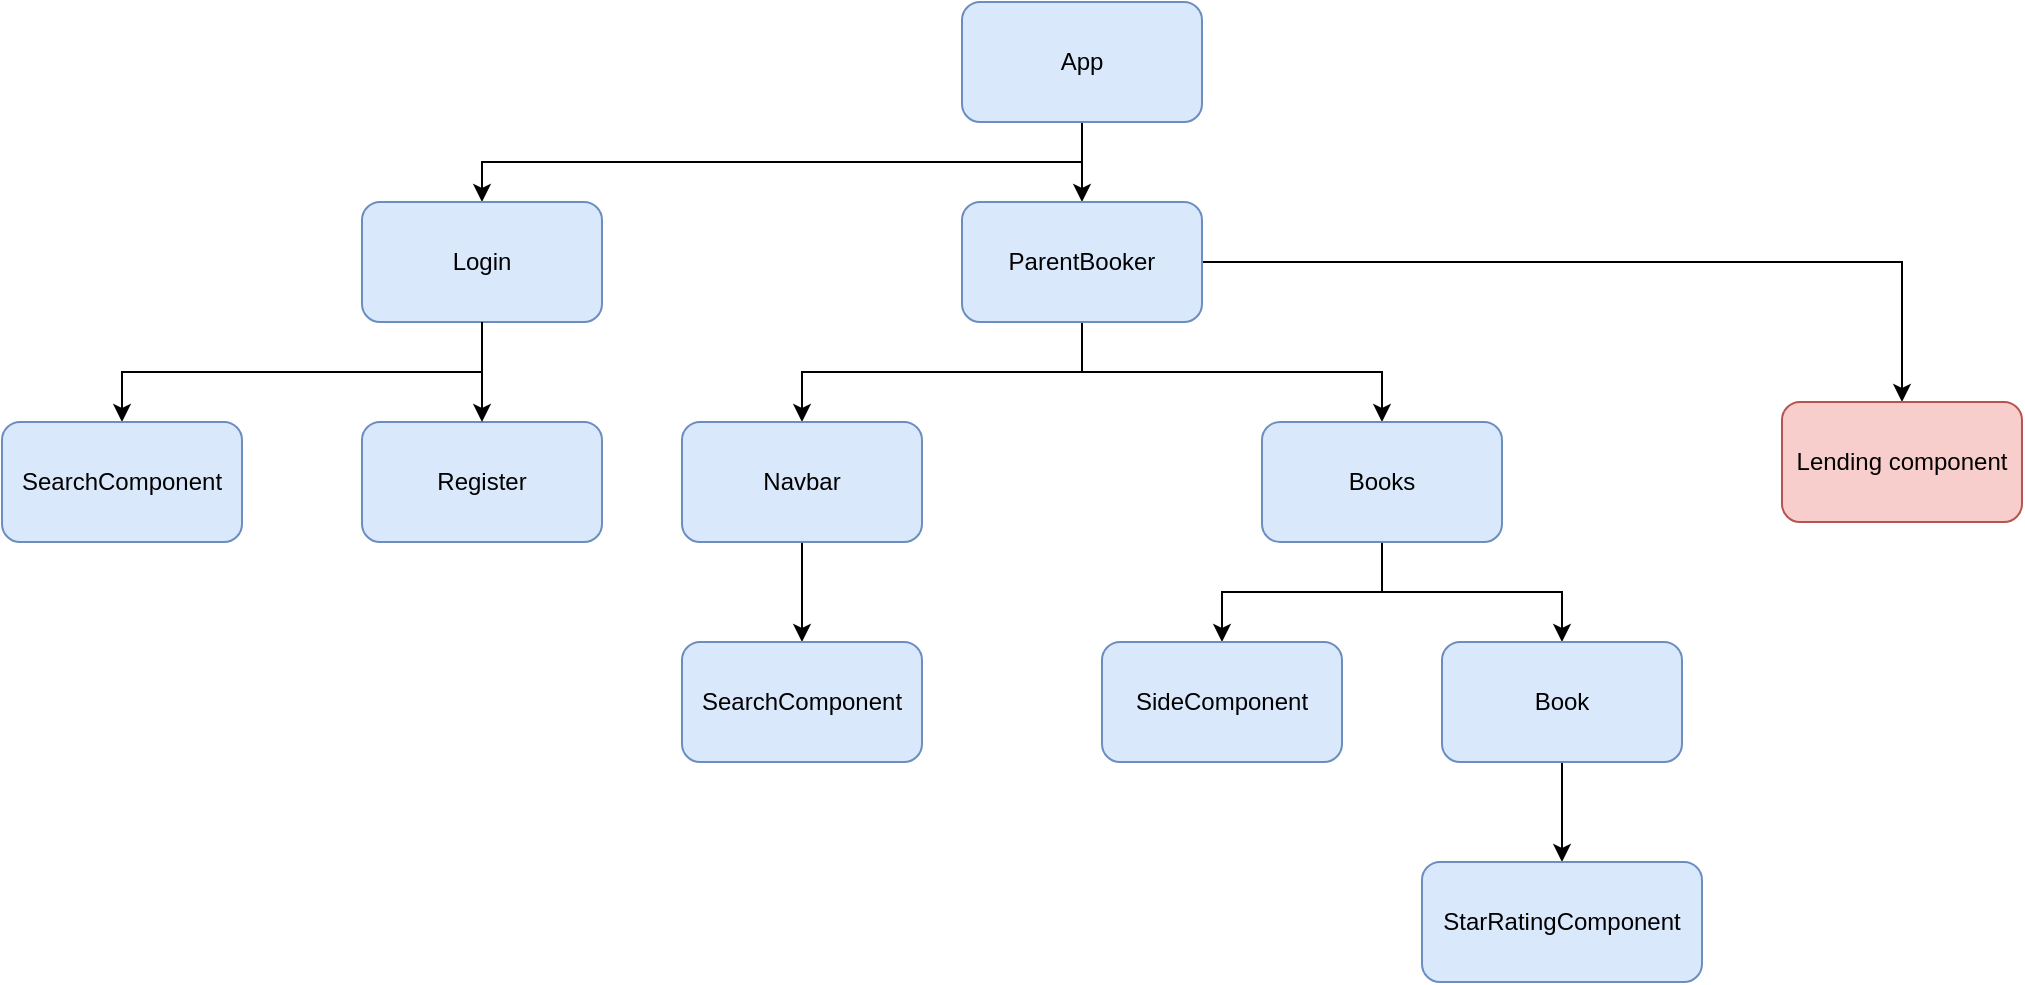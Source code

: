 <mxfile version="12.1.4" type="device" pages="1"><diagram id="tv-jv9RC_3fFOing-9Og" name="Page-1"><mxGraphModel dx="2262" dy="710" grid="1" gridSize="10" guides="1" tooltips="1" connect="1" arrows="1" fold="1" page="1" pageScale="1" pageWidth="850" pageHeight="1100" math="0" shadow="0"><root><mxCell id="0"/><mxCell id="1" parent="0"/><mxCell id="MHEvYqXuPffoEky-EoRA-11" style="edgeStyle=orthogonalEdgeStyle;rounded=0;orthogonalLoop=1;jettySize=auto;html=1;exitX=0.5;exitY=1;exitDx=0;exitDy=0;entryX=0.5;entryY=0;entryDx=0;entryDy=0;" parent="1" source="MHEvYqXuPffoEky-EoRA-1" target="MHEvYqXuPffoEky-EoRA-2" edge="1"><mxGeometry relative="1" as="geometry"/></mxCell><mxCell id="MHEvYqXuPffoEky-EoRA-12" style="edgeStyle=orthogonalEdgeStyle;rounded=0;orthogonalLoop=1;jettySize=auto;html=1;exitX=0.5;exitY=1;exitDx=0;exitDy=0;entryX=0.5;entryY=0;entryDx=0;entryDy=0;" parent="1" source="MHEvYqXuPffoEky-EoRA-1" target="MHEvYqXuPffoEky-EoRA-8" edge="1"><mxGeometry relative="1" as="geometry"/></mxCell><mxCell id="MHEvYqXuPffoEky-EoRA-1" value="App" style="rounded=1;whiteSpace=wrap;html=1;fillColor=#dae8fc;strokeColor=#6c8ebf;" parent="1" vertex="1"><mxGeometry x="320" y="50" width="120" height="60" as="geometry"/></mxCell><mxCell id="MHEvYqXuPffoEky-EoRA-13" style="edgeStyle=orthogonalEdgeStyle;rounded=0;orthogonalLoop=1;jettySize=auto;html=1;exitX=0.5;exitY=1;exitDx=0;exitDy=0;entryX=0.5;entryY=0;entryDx=0;entryDy=0;" parent="1" source="MHEvYqXuPffoEky-EoRA-2" target="MHEvYqXuPffoEky-EoRA-3" edge="1"><mxGeometry relative="1" as="geometry"/></mxCell><mxCell id="MHEvYqXuPffoEky-EoRA-14" style="edgeStyle=orthogonalEdgeStyle;rounded=0;orthogonalLoop=1;jettySize=auto;html=1;exitX=0.5;exitY=1;exitDx=0;exitDy=0;entryX=0.5;entryY=0;entryDx=0;entryDy=0;" parent="1" source="MHEvYqXuPffoEky-EoRA-2" target="MHEvYqXuPffoEky-EoRA-4" edge="1"><mxGeometry relative="1" as="geometry"/></mxCell><mxCell id="O3HBnDimSzhXHp_LtgUS-3" style="edgeStyle=orthogonalEdgeStyle;rounded=0;orthogonalLoop=1;jettySize=auto;html=1;entryX=0.5;entryY=0;entryDx=0;entryDy=0;" edge="1" parent="1" source="MHEvYqXuPffoEky-EoRA-2" target="O3HBnDimSzhXHp_LtgUS-1"><mxGeometry relative="1" as="geometry"/></mxCell><mxCell id="MHEvYqXuPffoEky-EoRA-2" value="ParentBooker" style="rounded=1;whiteSpace=wrap;html=1;fillColor=#dae8fc;strokeColor=#6c8ebf;" parent="1" vertex="1"><mxGeometry x="320" y="150" width="120" height="60" as="geometry"/></mxCell><mxCell id="MHEvYqXuPffoEky-EoRA-15" style="edgeStyle=orthogonalEdgeStyle;rounded=0;orthogonalLoop=1;jettySize=auto;html=1;exitX=0.5;exitY=1;exitDx=0;exitDy=0;entryX=0.5;entryY=0;entryDx=0;entryDy=0;" parent="1" source="MHEvYqXuPffoEky-EoRA-3" target="MHEvYqXuPffoEky-EoRA-5" edge="1"><mxGeometry relative="1" as="geometry"/></mxCell><mxCell id="MHEvYqXuPffoEky-EoRA-3" value="Navbar" style="rounded=1;whiteSpace=wrap;html=1;fillColor=#dae8fc;strokeColor=#6c8ebf;" parent="1" vertex="1"><mxGeometry x="180" y="260" width="120" height="60" as="geometry"/></mxCell><mxCell id="MHEvYqXuPffoEky-EoRA-16" style="edgeStyle=orthogonalEdgeStyle;rounded=0;orthogonalLoop=1;jettySize=auto;html=1;exitX=0.5;exitY=1;exitDx=0;exitDy=0;" parent="1" source="MHEvYqXuPffoEky-EoRA-4" target="MHEvYqXuPffoEky-EoRA-7" edge="1"><mxGeometry relative="1" as="geometry"/></mxCell><mxCell id="MHEvYqXuPffoEky-EoRA-17" style="edgeStyle=orthogonalEdgeStyle;rounded=0;orthogonalLoop=1;jettySize=auto;html=1;exitX=0.5;exitY=1;exitDx=0;exitDy=0;entryX=0.5;entryY=0;entryDx=0;entryDy=0;" parent="1" source="MHEvYqXuPffoEky-EoRA-4" target="MHEvYqXuPffoEky-EoRA-6" edge="1"><mxGeometry relative="1" as="geometry"/></mxCell><mxCell id="MHEvYqXuPffoEky-EoRA-4" value="Books" style="rounded=1;whiteSpace=wrap;html=1;fillColor=#dae8fc;strokeColor=#6c8ebf;" parent="1" vertex="1"><mxGeometry x="470" y="260" width="120" height="60" as="geometry"/></mxCell><mxCell id="MHEvYqXuPffoEky-EoRA-5" value="SearchComponent" style="rounded=1;whiteSpace=wrap;html=1;fillColor=#dae8fc;strokeColor=#6c8ebf;" parent="1" vertex="1"><mxGeometry x="180" y="370" width="120" height="60" as="geometry"/></mxCell><mxCell id="MHEvYqXuPffoEky-EoRA-23" style="edgeStyle=orthogonalEdgeStyle;rounded=0;orthogonalLoop=1;jettySize=auto;html=1;exitX=0.5;exitY=1;exitDx=0;exitDy=0;entryX=0.5;entryY=0;entryDx=0;entryDy=0;" parent="1" source="MHEvYqXuPffoEky-EoRA-6" target="MHEvYqXuPffoEky-EoRA-22" edge="1"><mxGeometry relative="1" as="geometry"/></mxCell><mxCell id="MHEvYqXuPffoEky-EoRA-6" value="Book" style="rounded=1;whiteSpace=wrap;html=1;fillColor=#dae8fc;strokeColor=#6c8ebf;" parent="1" vertex="1"><mxGeometry x="560" y="370" width="120" height="60" as="geometry"/></mxCell><mxCell id="MHEvYqXuPffoEky-EoRA-7" value="SideComponent" style="rounded=1;whiteSpace=wrap;html=1;fillColor=#dae8fc;strokeColor=#6c8ebf;" parent="1" vertex="1"><mxGeometry x="390" y="370" width="120" height="60" as="geometry"/></mxCell><mxCell id="MHEvYqXuPffoEky-EoRA-20" style="edgeStyle=orthogonalEdgeStyle;rounded=0;orthogonalLoop=1;jettySize=auto;html=1;exitX=0.5;exitY=1;exitDx=0;exitDy=0;entryX=0.5;entryY=0;entryDx=0;entryDy=0;" parent="1" source="MHEvYqXuPffoEky-EoRA-8" target="MHEvYqXuPffoEky-EoRA-18" edge="1"><mxGeometry relative="1" as="geometry"/></mxCell><mxCell id="MHEvYqXuPffoEky-EoRA-8" value="Login" style="rounded=1;whiteSpace=wrap;html=1;fillColor=#dae8fc;strokeColor=#6c8ebf;" parent="1" vertex="1"><mxGeometry x="20" y="150" width="120" height="60" as="geometry"/></mxCell><mxCell id="MHEvYqXuPffoEky-EoRA-9" value="Register" style="rounded=1;whiteSpace=wrap;html=1;fillColor=#dae8fc;strokeColor=#6c8ebf;" parent="1" vertex="1"><mxGeometry x="20" y="260" width="120" height="60" as="geometry"/></mxCell><mxCell id="MHEvYqXuPffoEky-EoRA-10" value="" style="endArrow=classic;html=1;exitX=0.5;exitY=1;exitDx=0;exitDy=0;" parent="1" source="MHEvYqXuPffoEky-EoRA-8" edge="1"><mxGeometry width="50" height="50" relative="1" as="geometry"><mxPoint x="20" y="570" as="sourcePoint"/><mxPoint x="80" y="260" as="targetPoint"/></mxGeometry></mxCell><mxCell id="MHEvYqXuPffoEky-EoRA-18" value="SearchComponent" style="rounded=1;whiteSpace=wrap;html=1;fillColor=#dae8fc;strokeColor=#6c8ebf;" parent="1" vertex="1"><mxGeometry x="-160" y="260" width="120" height="60" as="geometry"/></mxCell><mxCell id="MHEvYqXuPffoEky-EoRA-22" value="StarRatingComponent" style="rounded=1;whiteSpace=wrap;html=1;fillColor=#dae8fc;strokeColor=#6c8ebf;" parent="1" vertex="1"><mxGeometry x="550" y="480" width="140" height="60" as="geometry"/></mxCell><mxCell id="O3HBnDimSzhXHp_LtgUS-1" value="Lending component" style="rounded=1;whiteSpace=wrap;html=1;fillColor=#f8cecc;strokeColor=#b85450;" vertex="1" parent="1"><mxGeometry x="730" y="250" width="120" height="60" as="geometry"/></mxCell></root></mxGraphModel></diagram></mxfile>